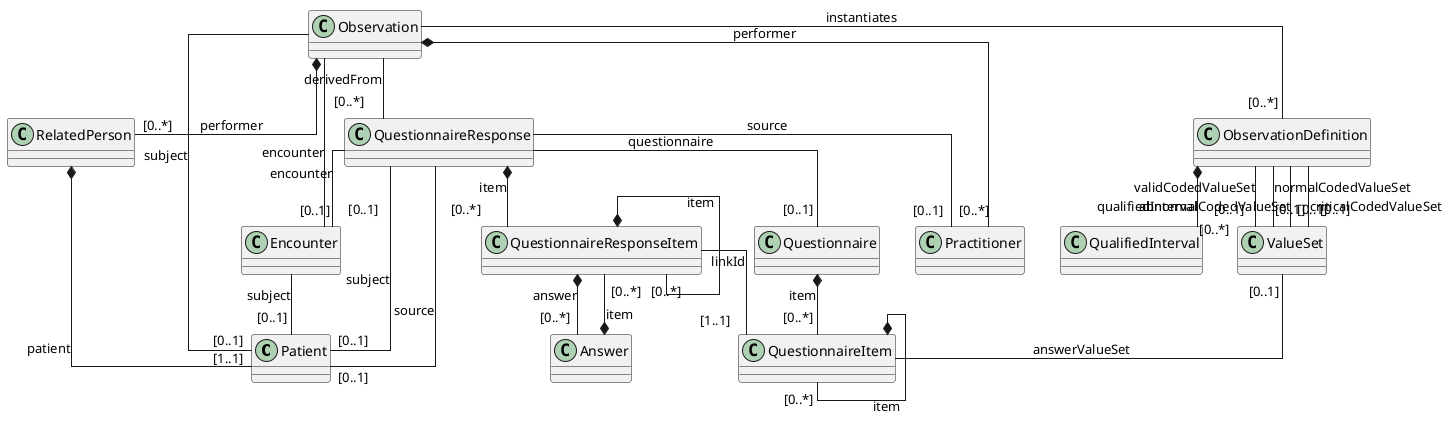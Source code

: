 @startuml
' ========================================
' start: configuration
' ========================================

skinparam linetype ortho

' ========================================
' end: configuration
' ========================================

' ========================================
' start: definition of entities/classes
' ========================================

class Patient {
}

class RelatedPerson {
}

class Encounter {
}

class Observation {
}

class ObservationDefinition {
}

class QualifiedInterval {
}

class Questionnaire {
}

class QuestionnaireItem {
}

class QuestionnaireResponseItem {
}

class ValueSet {
}

' ========================================
' end: definition of entities/classes
' ========================================

' ========================================
' start: definition of notes
' ========================================


' ========================================
' end: definition of notes
' ========================================


' ========================================
' start: definition of associations
' ========================================

Questionnaire *-- "[0..*]" QuestionnaireItem : item
QuestionnaireItem *-- "[0..*]" QuestionnaireItem : item
QuestionnaireItem -l- "[0..1]" ValueSet : answerValueSet


QuestionnaireResponse -- "[0..1]" Questionnaire : questionnaire
QuestionnaireResponse -- "[0..1]" Patient : subject
QuestionnaireResponse -- "[0..1]" Patient : source
QuestionnaireResponse -- "[0..1]" Practitioner : source
QuestionnaireResponse -- "[0..1]" Encounter : encounter
QuestionnaireResponse *-- "[0..*]" QuestionnaireResponseItem : item
QuestionnaireResponseItem *-- "[0..*]" QuestionnaireResponseItem : item
QuestionnaireResponseItem -- "[1..1]" QuestionnaireItem : linkId
QuestionnaireResponseItem *-- "[0..*]" Answer : answer
Answer *-- "[0..*]" QuestionnaireResponseItem : item

Encounter -- "[0..1]" Patient: subject

Observation -- "[0..1]" Patient: subject
Observation -- "[0..1]" Encounter: encounter
Observation -- "[0..*]" QuestionnaireResponse: derivedFrom
Observation *-- "[0..*]" RelatedPerson : performer
Observation *-- "[0..*]" Practitioner : performer

ObservationDefinition *-- "[0..*]" QualifiedInterval : qualifiedInterval
ObservationDefinition -- "[0..1]" ValueSet : validCodedValueSet
ObservationDefinition -- "[0..1]" ValueSet : normalCodedValueSet
ObservationDefinition -- "[0..1]" ValueSet : abnormalCodedValueSet
ObservationDefinition -- "[0..1]" ValueSet : criticalCodedValueSet
Observation -- "[0..*]" ObservationDefinition : instantiates

RelatedPerson *-- "[1..1]" Patient : patient

' ========================================
' end: definition of associations
' ========================================
@enduml

